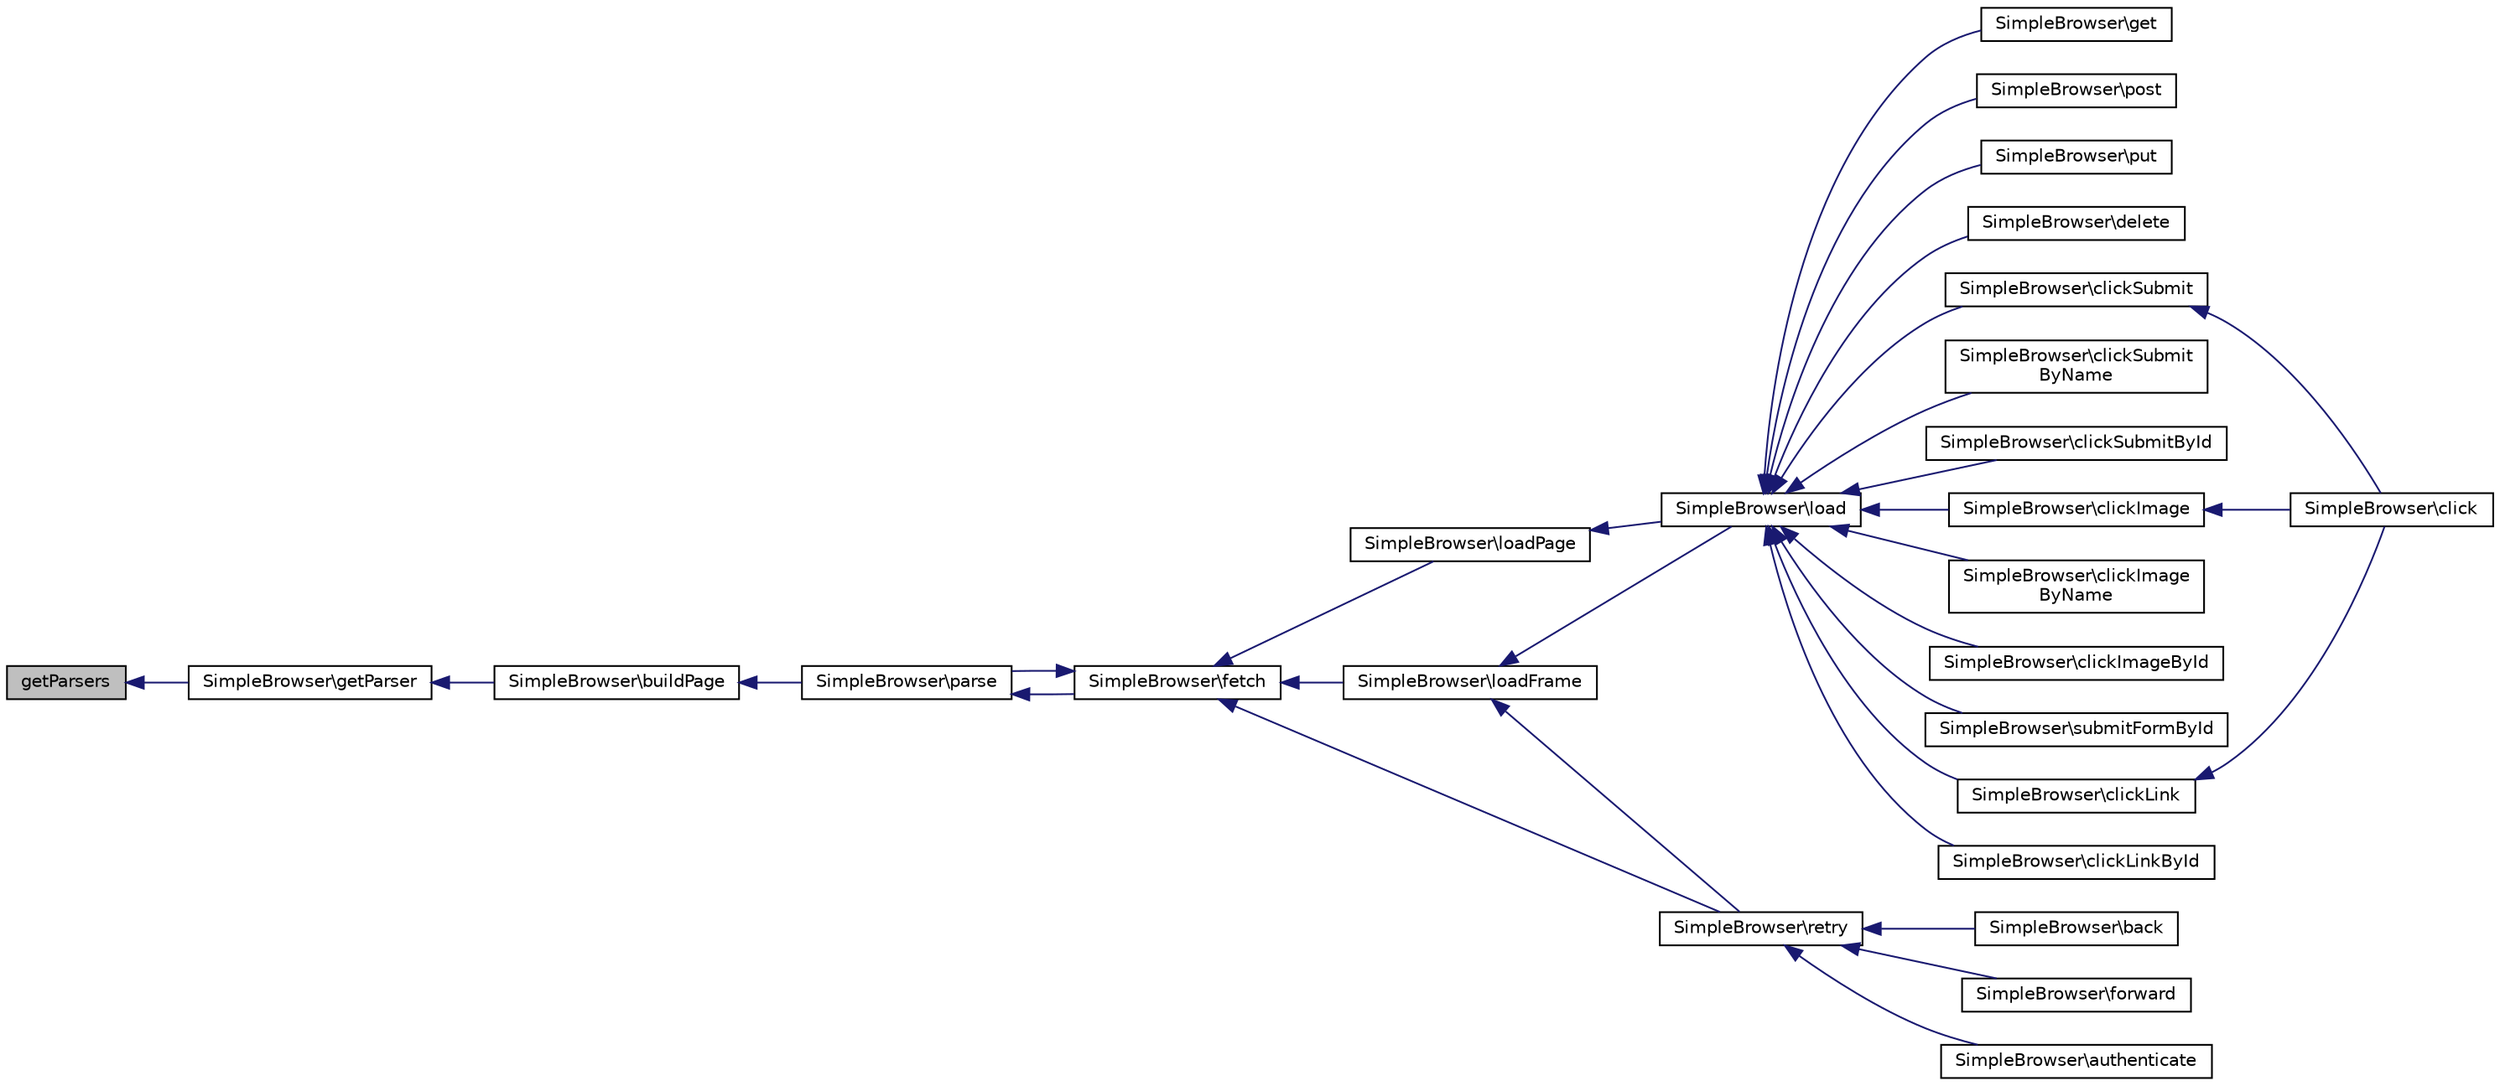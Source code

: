 digraph "getParsers"
{
  edge [fontname="Helvetica",fontsize="10",labelfontname="Helvetica",labelfontsize="10"];
  node [fontname="Helvetica",fontsize="10",shape=record];
  rankdir="LR";
  Node1 [label="getParsers",height=0.2,width=0.4,color="black", fillcolor="grey75", style="filled" fontcolor="black"];
  Node1 -> Node2 [dir="back",color="midnightblue",fontsize="10",style="solid",fontname="Helvetica"];
  Node2 [label="SimpleBrowser\\getParser",height=0.2,width=0.4,color="black", fillcolor="white", style="filled",URL="$class_simple_browser.html#a4b6907ea868dc9053e1f7d6260fa4b4f"];
  Node2 -> Node3 [dir="back",color="midnightblue",fontsize="10",style="solid",fontname="Helvetica"];
  Node3 [label="SimpleBrowser\\buildPage",height=0.2,width=0.4,color="black", fillcolor="white", style="filled",URL="$class_simple_browser.html#a9e51bf4e2a9f62f6875e4dd1857117af"];
  Node3 -> Node4 [dir="back",color="midnightblue",fontsize="10",style="solid",fontname="Helvetica"];
  Node4 [label="SimpleBrowser\\parse",height=0.2,width=0.4,color="black", fillcolor="white", style="filled",URL="$class_simple_browser.html#a49f7f75946cb2db7bcafccad91fceed5"];
  Node4 -> Node5 [dir="back",color="midnightblue",fontsize="10",style="solid",fontname="Helvetica"];
  Node5 [label="SimpleBrowser\\fetch",height=0.2,width=0.4,color="black", fillcolor="white", style="filled",URL="$class_simple_browser.html#a625ef5dc40929a14ff182371200293cf"];
  Node5 -> Node4 [dir="back",color="midnightblue",fontsize="10",style="solid",fontname="Helvetica"];
  Node5 -> Node6 [dir="back",color="midnightblue",fontsize="10",style="solid",fontname="Helvetica"];
  Node6 [label="SimpleBrowser\\loadPage",height=0.2,width=0.4,color="black", fillcolor="white", style="filled",URL="$class_simple_browser.html#a6a844b58937c25882302cdd3d04eb17a"];
  Node6 -> Node7 [dir="back",color="midnightblue",fontsize="10",style="solid",fontname="Helvetica"];
  Node7 [label="SimpleBrowser\\load",height=0.2,width=0.4,color="black", fillcolor="white", style="filled",URL="$class_simple_browser.html#abc13ffb32fdf61b67bee819c6cd1ca03"];
  Node7 -> Node8 [dir="back",color="midnightblue",fontsize="10",style="solid",fontname="Helvetica"];
  Node8 [label="SimpleBrowser\\get",height=0.2,width=0.4,color="black", fillcolor="white", style="filled",URL="$class_simple_browser.html#a8c924acbcbf1f8e0bd5fce273a107af3"];
  Node7 -> Node9 [dir="back",color="midnightblue",fontsize="10",style="solid",fontname="Helvetica"];
  Node9 [label="SimpleBrowser\\post",height=0.2,width=0.4,color="black", fillcolor="white", style="filled",URL="$class_simple_browser.html#a680a458bae8a85b247073083d26e7851"];
  Node7 -> Node10 [dir="back",color="midnightblue",fontsize="10",style="solid",fontname="Helvetica"];
  Node10 [label="SimpleBrowser\\put",height=0.2,width=0.4,color="black", fillcolor="white", style="filled",URL="$class_simple_browser.html#a4df23de92f6fe5f7a3c493ea82b1543e"];
  Node7 -> Node11 [dir="back",color="midnightblue",fontsize="10",style="solid",fontname="Helvetica"];
  Node11 [label="SimpleBrowser\\delete",height=0.2,width=0.4,color="black", fillcolor="white", style="filled",URL="$class_simple_browser.html#a3466ad7231cfb907f9fd9dd3e8994c0f"];
  Node7 -> Node12 [dir="back",color="midnightblue",fontsize="10",style="solid",fontname="Helvetica"];
  Node12 [label="SimpleBrowser\\clickSubmit",height=0.2,width=0.4,color="black", fillcolor="white", style="filled",URL="$class_simple_browser.html#a67cc36f3e3acdad590220e3c40b94404"];
  Node12 -> Node13 [dir="back",color="midnightblue",fontsize="10",style="solid",fontname="Helvetica"];
  Node13 [label="SimpleBrowser\\click",height=0.2,width=0.4,color="black", fillcolor="white", style="filled",URL="$class_simple_browser.html#a0b173117f020df8397ad7c049309491e"];
  Node7 -> Node14 [dir="back",color="midnightblue",fontsize="10",style="solid",fontname="Helvetica"];
  Node14 [label="SimpleBrowser\\clickSubmit\lByName",height=0.2,width=0.4,color="black", fillcolor="white", style="filled",URL="$class_simple_browser.html#a0345f14a17e92f9cdce98f2ada5b076a"];
  Node7 -> Node15 [dir="back",color="midnightblue",fontsize="10",style="solid",fontname="Helvetica"];
  Node15 [label="SimpleBrowser\\clickSubmitById",height=0.2,width=0.4,color="black", fillcolor="white", style="filled",URL="$class_simple_browser.html#aa2e09251bec51122d0f0f7b5dfcf33a8"];
  Node7 -> Node16 [dir="back",color="midnightblue",fontsize="10",style="solid",fontname="Helvetica"];
  Node16 [label="SimpleBrowser\\clickImage",height=0.2,width=0.4,color="black", fillcolor="white", style="filled",URL="$class_simple_browser.html#a272236a3ca47981ed9df9952135d2fe1"];
  Node16 -> Node13 [dir="back",color="midnightblue",fontsize="10",style="solid",fontname="Helvetica"];
  Node7 -> Node17 [dir="back",color="midnightblue",fontsize="10",style="solid",fontname="Helvetica"];
  Node17 [label="SimpleBrowser\\clickImage\lByName",height=0.2,width=0.4,color="black", fillcolor="white", style="filled",URL="$class_simple_browser.html#a90b5b0477b9a1f643484acd3f216a071"];
  Node7 -> Node18 [dir="back",color="midnightblue",fontsize="10",style="solid",fontname="Helvetica"];
  Node18 [label="SimpleBrowser\\clickImageById",height=0.2,width=0.4,color="black", fillcolor="white", style="filled",URL="$class_simple_browser.html#a28d330cbd1bca271d560ec23b66b3421"];
  Node7 -> Node19 [dir="back",color="midnightblue",fontsize="10",style="solid",fontname="Helvetica"];
  Node19 [label="SimpleBrowser\\submitFormById",height=0.2,width=0.4,color="black", fillcolor="white", style="filled",URL="$class_simple_browser.html#a3c1761f2062be92a4fd68011ac69438e"];
  Node7 -> Node20 [dir="back",color="midnightblue",fontsize="10",style="solid",fontname="Helvetica"];
  Node20 [label="SimpleBrowser\\clickLink",height=0.2,width=0.4,color="black", fillcolor="white", style="filled",URL="$class_simple_browser.html#aaff72b22c800809b350ec4804c2d1ab9"];
  Node20 -> Node13 [dir="back",color="midnightblue",fontsize="10",style="solid",fontname="Helvetica"];
  Node7 -> Node21 [dir="back",color="midnightblue",fontsize="10",style="solid",fontname="Helvetica"];
  Node21 [label="SimpleBrowser\\clickLinkById",height=0.2,width=0.4,color="black", fillcolor="white", style="filled",URL="$class_simple_browser.html#ab4a10a33520202a43961e62b05f58869"];
  Node5 -> Node22 [dir="back",color="midnightblue",fontsize="10",style="solid",fontname="Helvetica"];
  Node22 [label="SimpleBrowser\\loadFrame",height=0.2,width=0.4,color="black", fillcolor="white", style="filled",URL="$class_simple_browser.html#aae670bf98b9e4010c956127ec2ec9554"];
  Node22 -> Node7 [dir="back",color="midnightblue",fontsize="10",style="solid",fontname="Helvetica"];
  Node22 -> Node23 [dir="back",color="midnightblue",fontsize="10",style="solid",fontname="Helvetica"];
  Node23 [label="SimpleBrowser\\retry",height=0.2,width=0.4,color="black", fillcolor="white", style="filled",URL="$class_simple_browser.html#af495dbc02290e841a92f2dda36434191"];
  Node23 -> Node24 [dir="back",color="midnightblue",fontsize="10",style="solid",fontname="Helvetica"];
  Node24 [label="SimpleBrowser\\back",height=0.2,width=0.4,color="black", fillcolor="white", style="filled",URL="$class_simple_browser.html#a57368f5de3725377bc91899ab1a2b02a"];
  Node23 -> Node25 [dir="back",color="midnightblue",fontsize="10",style="solid",fontname="Helvetica"];
  Node25 [label="SimpleBrowser\\forward",height=0.2,width=0.4,color="black", fillcolor="white", style="filled",URL="$class_simple_browser.html#a3796e2c71a813b05f6e5bbf646bf7fc4"];
  Node23 -> Node26 [dir="back",color="midnightblue",fontsize="10",style="solid",fontname="Helvetica"];
  Node26 [label="SimpleBrowser\\authenticate",height=0.2,width=0.4,color="black", fillcolor="white", style="filled",URL="$class_simple_browser.html#aee8894dc905620587c994c017f9092cc"];
  Node5 -> Node23 [dir="back",color="midnightblue",fontsize="10",style="solid",fontname="Helvetica"];
}
